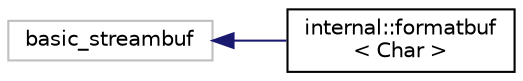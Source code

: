 digraph "Иерархия классов. Графический вид."
{
  edge [fontname="Helvetica",fontsize="10",labelfontname="Helvetica",labelfontsize="10"];
  node [fontname="Helvetica",fontsize="10",shape=record];
  rankdir="LR";
  Node325 [label="basic_streambuf",height=0.2,width=0.4,color="grey75", fillcolor="white", style="filled"];
  Node325 -> Node0 [dir="back",color="midnightblue",fontsize="10",style="solid",fontname="Helvetica"];
  Node0 [label="internal::formatbuf\l\< Char \>",height=0.2,width=0.4,color="black", fillcolor="white", style="filled",URL="$classinternal_1_1formatbuf.html"];
}
